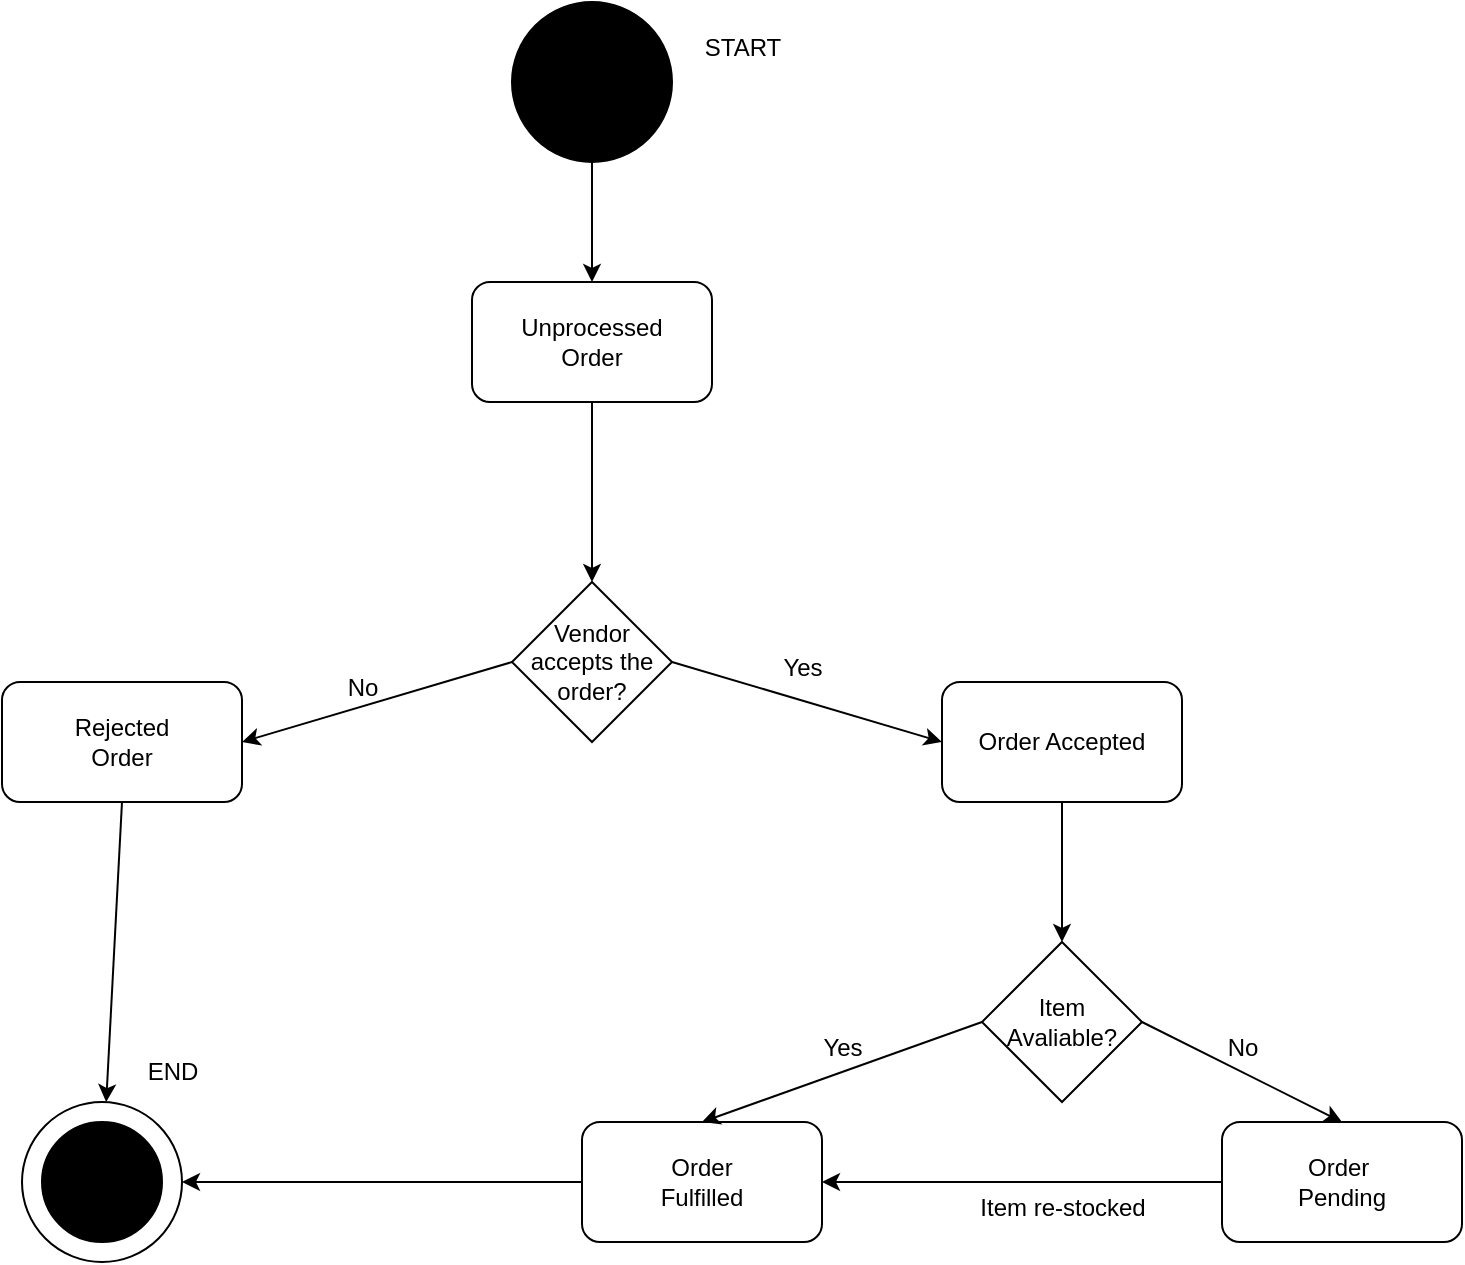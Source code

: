 <mxfile version="21.6.6" type="device">
  <diagram name="Page-1" id="qkLtFNUBMEKDplUF1oc6">
    <mxGraphModel dx="1050" dy="574" grid="1" gridSize="10" guides="1" tooltips="1" connect="1" arrows="1" fold="1" page="1" pageScale="1" pageWidth="850" pageHeight="1100" math="0" shadow="0">
      <root>
        <mxCell id="0" />
        <mxCell id="1" parent="0" />
        <mxCell id="WgU6ecO4GuJZlNJkmqya-1" value="" style="ellipse;whiteSpace=wrap;html=1;aspect=fixed;fillColor=#000000;" vertex="1" parent="1">
          <mxGeometry x="445" y="60" width="80" height="80" as="geometry" />
        </mxCell>
        <mxCell id="WgU6ecO4GuJZlNJkmqya-2" value="Unprocessed&lt;br&gt;Order" style="rounded=1;whiteSpace=wrap;html=1;" vertex="1" parent="1">
          <mxGeometry x="425" y="200" width="120" height="60" as="geometry" />
        </mxCell>
        <mxCell id="WgU6ecO4GuJZlNJkmqya-3" value="Order Accepted" style="rounded=1;whiteSpace=wrap;html=1;" vertex="1" parent="1">
          <mxGeometry x="660" y="400" width="120" height="60" as="geometry" />
        </mxCell>
        <mxCell id="WgU6ecO4GuJZlNJkmqya-4" value="Rejected &lt;br&gt;Order" style="rounded=1;whiteSpace=wrap;html=1;" vertex="1" parent="1">
          <mxGeometry x="190" y="400" width="120" height="60" as="geometry" />
        </mxCell>
        <mxCell id="WgU6ecO4GuJZlNJkmqya-5" value="" style="endArrow=classic;html=1;rounded=0;exitX=0.5;exitY=1;exitDx=0;exitDy=0;entryX=0.5;entryY=0;entryDx=0;entryDy=0;" edge="1" parent="1" source="WgU6ecO4GuJZlNJkmqya-1" target="WgU6ecO4GuJZlNJkmqya-2">
          <mxGeometry width="50" height="50" relative="1" as="geometry">
            <mxPoint x="320" y="420" as="sourcePoint" />
            <mxPoint x="370" y="370" as="targetPoint" />
          </mxGeometry>
        </mxCell>
        <mxCell id="WgU6ecO4GuJZlNJkmqya-6" value="Vendor accepts the order?" style="rhombus;whiteSpace=wrap;html=1;" vertex="1" parent="1">
          <mxGeometry x="445" y="350" width="80" height="80" as="geometry" />
        </mxCell>
        <mxCell id="WgU6ecO4GuJZlNJkmqya-7" value="" style="endArrow=classic;html=1;rounded=0;exitX=0.5;exitY=1;exitDx=0;exitDy=0;" edge="1" parent="1" source="WgU6ecO4GuJZlNJkmqya-2" target="WgU6ecO4GuJZlNJkmqya-6">
          <mxGeometry width="50" height="50" relative="1" as="geometry">
            <mxPoint x="320" y="420" as="sourcePoint" />
            <mxPoint x="370" y="370" as="targetPoint" />
          </mxGeometry>
        </mxCell>
        <mxCell id="WgU6ecO4GuJZlNJkmqya-8" value="" style="endArrow=classic;html=1;rounded=0;exitX=0;exitY=0.5;exitDx=0;exitDy=0;entryX=1;entryY=0.5;entryDx=0;entryDy=0;" edge="1" parent="1" source="WgU6ecO4GuJZlNJkmqya-6" target="WgU6ecO4GuJZlNJkmqya-4">
          <mxGeometry width="50" height="50" relative="1" as="geometry">
            <mxPoint x="320" y="420" as="sourcePoint" />
            <mxPoint x="370" y="370" as="targetPoint" />
          </mxGeometry>
        </mxCell>
        <mxCell id="WgU6ecO4GuJZlNJkmqya-9" value="" style="endArrow=classic;html=1;rounded=0;exitX=1;exitY=0.5;exitDx=0;exitDy=0;entryX=0;entryY=0.5;entryDx=0;entryDy=0;" edge="1" parent="1" source="WgU6ecO4GuJZlNJkmqya-6" target="WgU6ecO4GuJZlNJkmqya-3">
          <mxGeometry width="50" height="50" relative="1" as="geometry">
            <mxPoint x="320" y="420" as="sourcePoint" />
            <mxPoint x="370" y="370" as="targetPoint" />
          </mxGeometry>
        </mxCell>
        <mxCell id="WgU6ecO4GuJZlNJkmqya-11" value="Item &lt;br&gt;Avaliable?" style="rhombus;whiteSpace=wrap;html=1;" vertex="1" parent="1">
          <mxGeometry x="680" y="530" width="80" height="80" as="geometry" />
        </mxCell>
        <mxCell id="WgU6ecO4GuJZlNJkmqya-12" value="" style="endArrow=classic;html=1;rounded=0;exitX=0.5;exitY=1;exitDx=0;exitDy=0;entryX=0.5;entryY=0;entryDx=0;entryDy=0;" edge="1" parent="1" source="WgU6ecO4GuJZlNJkmqya-3" target="WgU6ecO4GuJZlNJkmqya-11">
          <mxGeometry width="50" height="50" relative="1" as="geometry">
            <mxPoint x="320" y="420" as="sourcePoint" />
            <mxPoint x="370" y="370" as="targetPoint" />
          </mxGeometry>
        </mxCell>
        <mxCell id="WgU6ecO4GuJZlNJkmqya-14" value="Order&lt;br&gt;Fulfilled" style="rounded=1;whiteSpace=wrap;html=1;" vertex="1" parent="1">
          <mxGeometry x="480" y="620" width="120" height="60" as="geometry" />
        </mxCell>
        <mxCell id="WgU6ecO4GuJZlNJkmqya-15" value="Order&amp;nbsp;&lt;br&gt;Pending" style="rounded=1;whiteSpace=wrap;html=1;" vertex="1" parent="1">
          <mxGeometry x="800" y="620" width="120" height="60" as="geometry" />
        </mxCell>
        <mxCell id="WgU6ecO4GuJZlNJkmqya-16" value="" style="endArrow=classic;html=1;rounded=0;exitX=0;exitY=0.5;exitDx=0;exitDy=0;entryX=0.5;entryY=0;entryDx=0;entryDy=0;" edge="1" parent="1" source="WgU6ecO4GuJZlNJkmqya-11" target="WgU6ecO4GuJZlNJkmqya-14">
          <mxGeometry width="50" height="50" relative="1" as="geometry">
            <mxPoint x="350" y="720" as="sourcePoint" />
            <mxPoint x="400" y="670" as="targetPoint" />
          </mxGeometry>
        </mxCell>
        <mxCell id="WgU6ecO4GuJZlNJkmqya-17" value="" style="endArrow=classic;html=1;rounded=0;exitX=1;exitY=0.5;exitDx=0;exitDy=0;entryX=0.5;entryY=0;entryDx=0;entryDy=0;" edge="1" parent="1" source="WgU6ecO4GuJZlNJkmqya-11" target="WgU6ecO4GuJZlNJkmqya-15">
          <mxGeometry width="50" height="50" relative="1" as="geometry">
            <mxPoint x="350" y="720" as="sourcePoint" />
            <mxPoint x="400" y="670" as="targetPoint" />
          </mxGeometry>
        </mxCell>
        <mxCell id="WgU6ecO4GuJZlNJkmqya-19" value="" style="endArrow=classic;html=1;rounded=0;exitX=0;exitY=0.5;exitDx=0;exitDy=0;entryX=1;entryY=0.5;entryDx=0;entryDy=0;" edge="1" parent="1" source="WgU6ecO4GuJZlNJkmqya-15" target="WgU6ecO4GuJZlNJkmqya-14">
          <mxGeometry width="50" height="50" relative="1" as="geometry">
            <mxPoint x="350" y="720" as="sourcePoint" />
            <mxPoint x="650" y="660" as="targetPoint" />
          </mxGeometry>
        </mxCell>
        <mxCell id="WgU6ecO4GuJZlNJkmqya-21" value="" style="ellipse;whiteSpace=wrap;html=1;aspect=fixed;" vertex="1" parent="1">
          <mxGeometry x="200" y="610" width="80" height="80" as="geometry" />
        </mxCell>
        <mxCell id="WgU6ecO4GuJZlNJkmqya-20" value="" style="ellipse;whiteSpace=wrap;html=1;aspect=fixed;fillColor=#000000;" vertex="1" parent="1">
          <mxGeometry x="210" y="620" width="60" height="60" as="geometry" />
        </mxCell>
        <mxCell id="WgU6ecO4GuJZlNJkmqya-22" value="" style="endArrow=classic;html=1;rounded=0;exitX=0;exitY=0.5;exitDx=0;exitDy=0;entryX=1;entryY=0.5;entryDx=0;entryDy=0;" edge="1" parent="1" source="WgU6ecO4GuJZlNJkmqya-14" target="WgU6ecO4GuJZlNJkmqya-21">
          <mxGeometry width="50" height="50" relative="1" as="geometry">
            <mxPoint x="350" y="720" as="sourcePoint" />
            <mxPoint x="400" y="670" as="targetPoint" />
          </mxGeometry>
        </mxCell>
        <mxCell id="WgU6ecO4GuJZlNJkmqya-23" value="END" style="text;html=1;align=center;verticalAlign=middle;resizable=0;points=[];autosize=1;strokeColor=none;fillColor=none;" vertex="1" parent="1">
          <mxGeometry x="250" y="580" width="50" height="30" as="geometry" />
        </mxCell>
        <mxCell id="WgU6ecO4GuJZlNJkmqya-24" value="START" style="text;html=1;align=center;verticalAlign=middle;resizable=0;points=[];autosize=1;strokeColor=none;fillColor=none;" vertex="1" parent="1">
          <mxGeometry x="530" y="68" width="60" height="30" as="geometry" />
        </mxCell>
        <mxCell id="WgU6ecO4GuJZlNJkmqya-25" value="Yes" style="text;html=1;align=center;verticalAlign=middle;resizable=0;points=[];autosize=1;strokeColor=none;fillColor=none;" vertex="1" parent="1">
          <mxGeometry x="570" y="378" width="40" height="30" as="geometry" />
        </mxCell>
        <mxCell id="WgU6ecO4GuJZlNJkmqya-26" value="No" style="text;html=1;align=center;verticalAlign=middle;resizable=0;points=[];autosize=1;strokeColor=none;fillColor=none;" vertex="1" parent="1">
          <mxGeometry x="350" y="388" width="40" height="30" as="geometry" />
        </mxCell>
        <mxCell id="WgU6ecO4GuJZlNJkmqya-27" value="No" style="text;html=1;align=center;verticalAlign=middle;resizable=0;points=[];autosize=1;strokeColor=none;fillColor=none;" vertex="1" parent="1">
          <mxGeometry x="790" y="568" width="40" height="30" as="geometry" />
        </mxCell>
        <mxCell id="WgU6ecO4GuJZlNJkmqya-28" value="Yes" style="text;html=1;align=center;verticalAlign=middle;resizable=0;points=[];autosize=1;strokeColor=none;fillColor=none;" vertex="1" parent="1">
          <mxGeometry x="590" y="568" width="40" height="30" as="geometry" />
        </mxCell>
        <mxCell id="WgU6ecO4GuJZlNJkmqya-29" value="Item re-stocked" style="text;html=1;align=center;verticalAlign=middle;resizable=0;points=[];autosize=1;strokeColor=none;fillColor=none;" vertex="1" parent="1">
          <mxGeometry x="665" y="648" width="110" height="30" as="geometry" />
        </mxCell>
        <mxCell id="WgU6ecO4GuJZlNJkmqya-30" value="" style="endArrow=classic;html=1;rounded=0;exitX=0.5;exitY=1;exitDx=0;exitDy=0;" edge="1" parent="1" source="WgU6ecO4GuJZlNJkmqya-4" target="WgU6ecO4GuJZlNJkmqya-21">
          <mxGeometry width="50" height="50" relative="1" as="geometry">
            <mxPoint x="350" y="520" as="sourcePoint" />
            <mxPoint x="400" y="470" as="targetPoint" />
          </mxGeometry>
        </mxCell>
      </root>
    </mxGraphModel>
  </diagram>
</mxfile>
